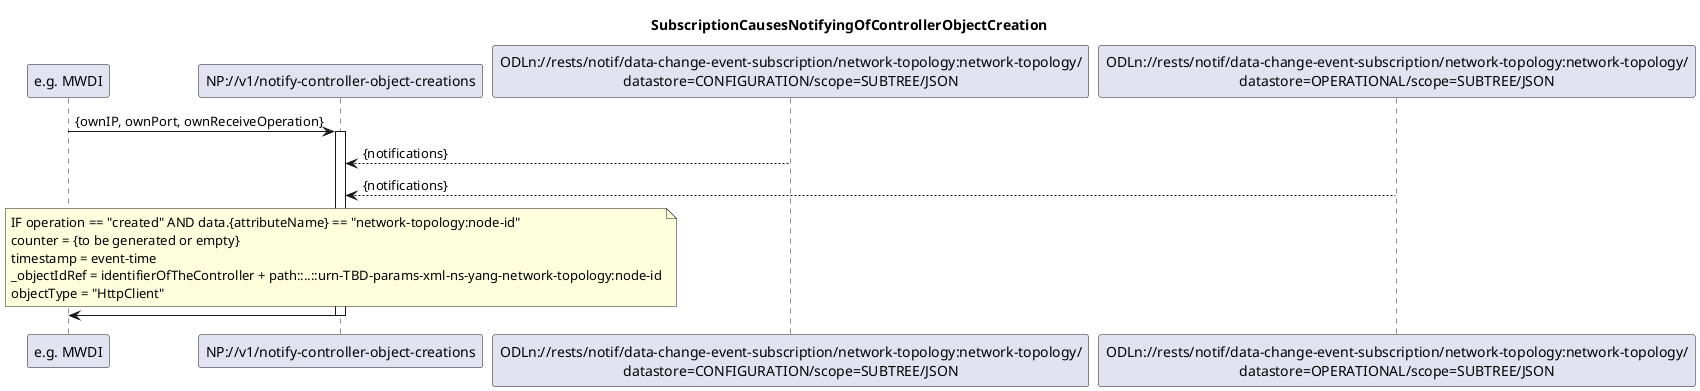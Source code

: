 @startuml is012_NotifyingOfControllerObjectCreation
skinparam responseMessageBelowArrow true

title SubscriptionCausesNotifyingOfControllerObjectCreation

participant "e.g. MWDI" as Subscriber
participant "NP://v1/notify-controller-object-creations" as NP_notifyNewObjects
participant "ODLn://rests/notif/data-change-event-subscription/network-topology:network-topology/\ndatastore=CONFIGURATION/scope=SUBTREE/JSON" as Configuration
participant "ODLn://rests/notif/data-change-event-subscription/network-topology:network-topology/\ndatastore=OPERATIONAL/scope=SUBTREE/JSON" as Operational

Subscriber -> NP_notifyNewObjects: {ownIP, ownPort, ownReceiveOperation}
activate NP_notifyNewObjects

Configuration --> NP_notifyNewObjects: {notifications}
Operational --> NP_notifyNewObjects: {notifications}

note over NP_notifyNewObjects
IF operation == "created" AND data.{attributeName} == "network-topology:node-id"
counter = {to be generated or empty}
timestamp = event-time
_objectIdRef = identifierOfTheController + path::..::urn-TBD-params-xml-ns-yang-network-topology:node-id
objectType = "HttpClient"
end note

Subscriber <- NP_notifyNewObjects

deactivate NP_notifyNewObjects

@enduml
